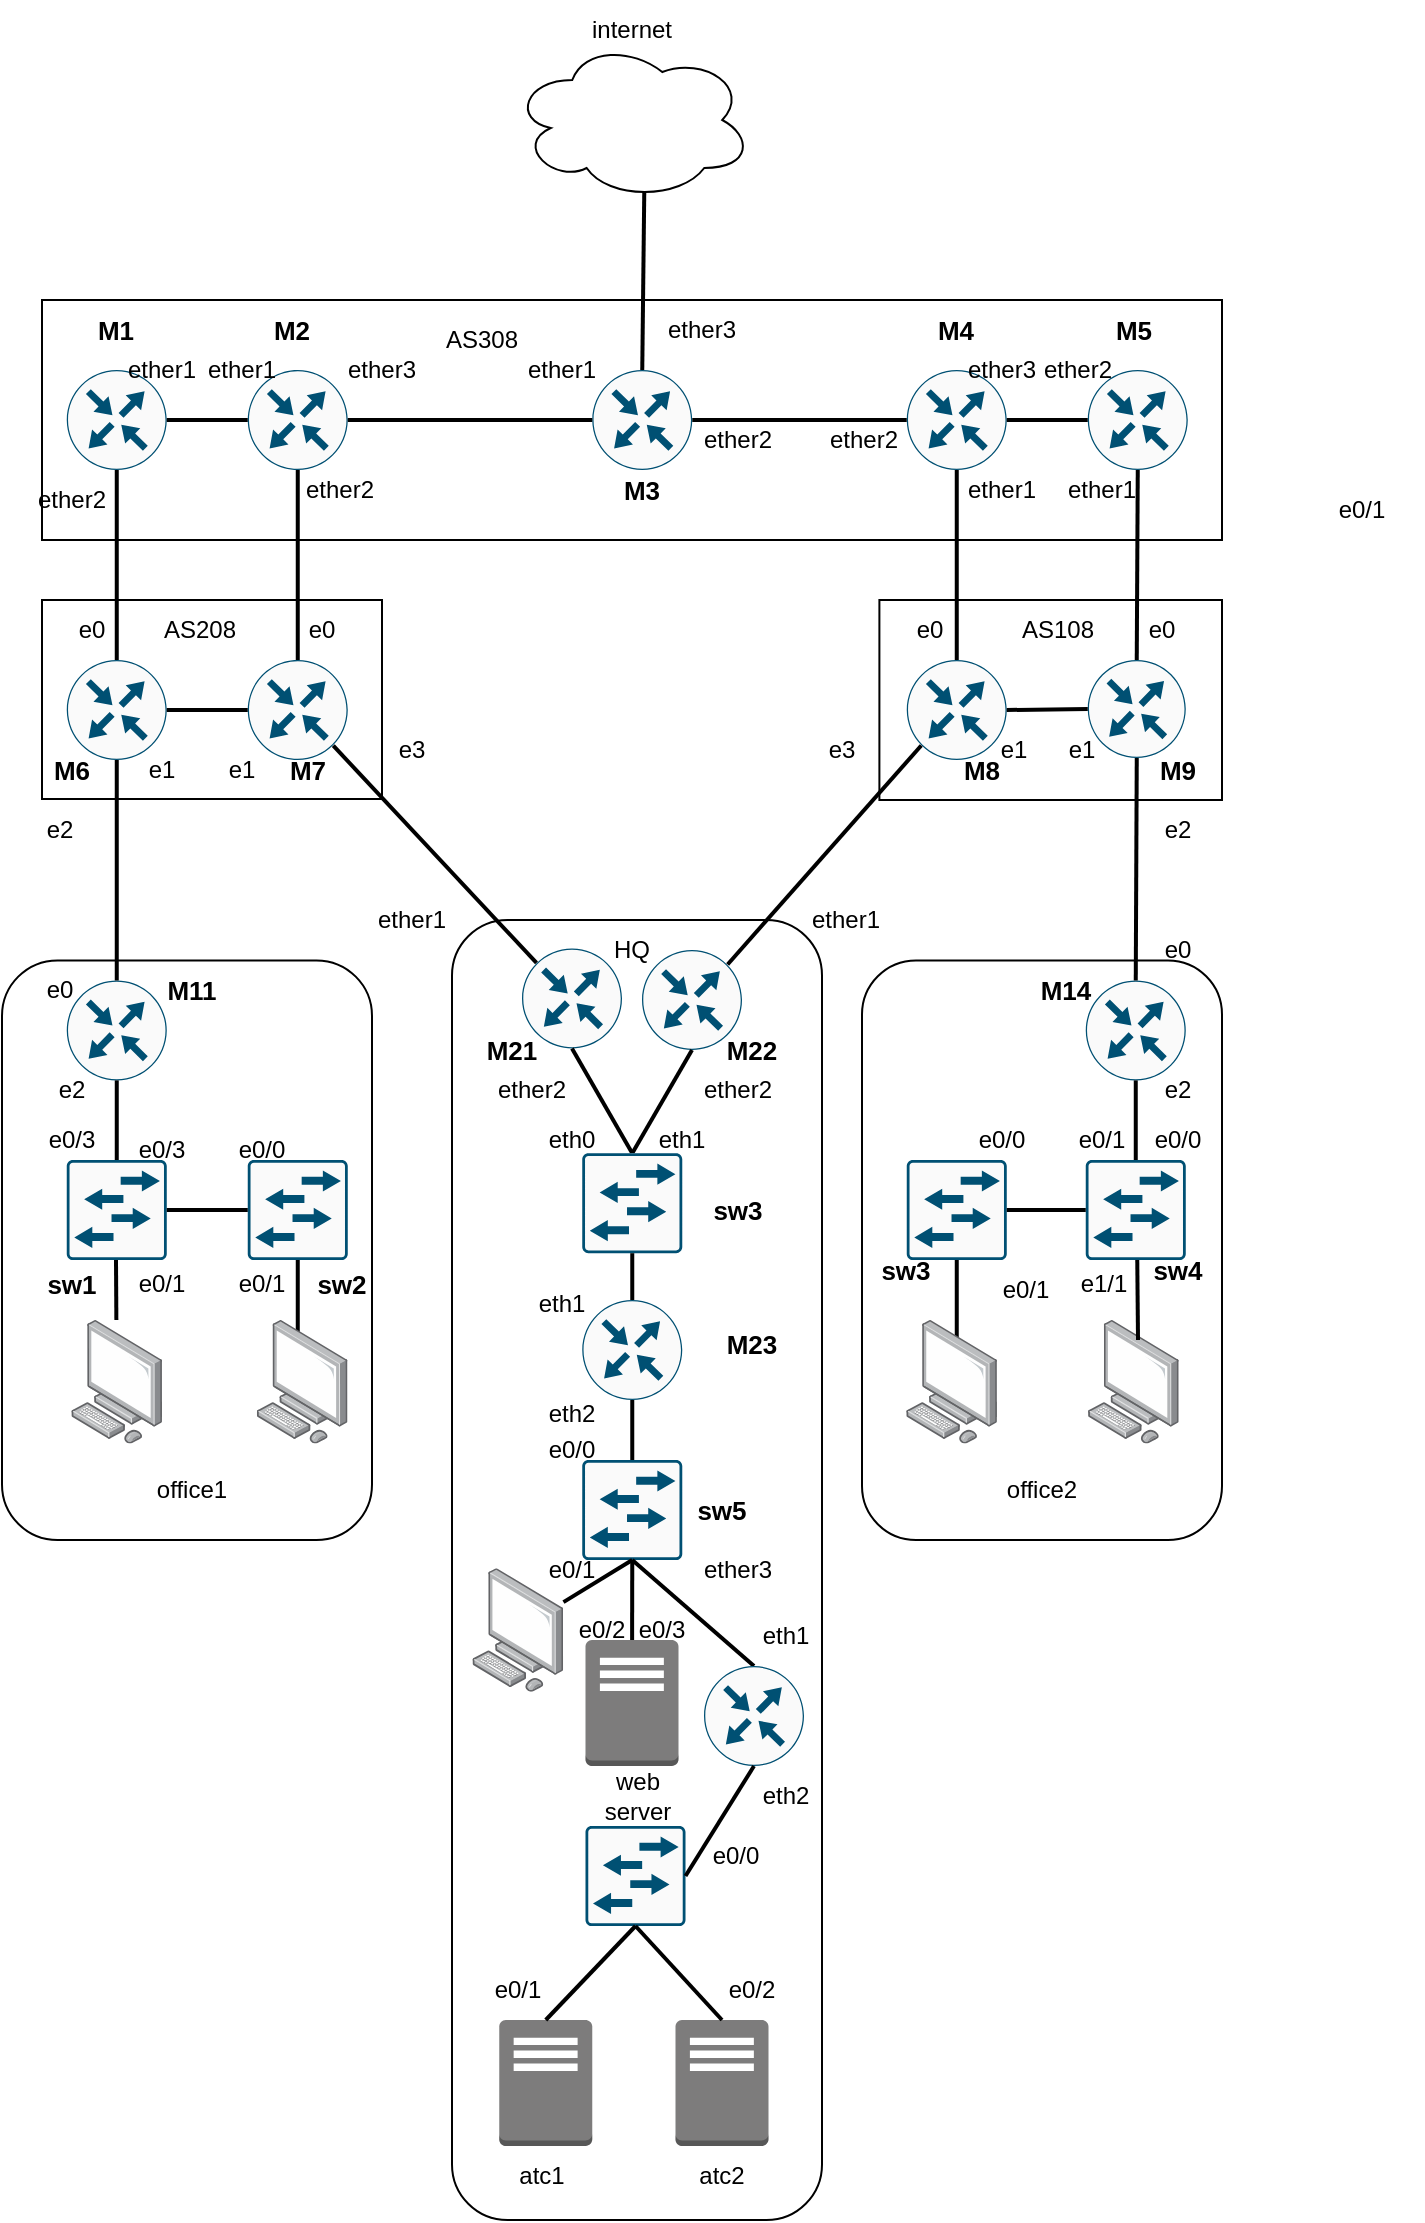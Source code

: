 <mxfile version="21.7.5" type="device">
  <diagram name="Страница — 1" id="_o6fumPul-m3tdakHN3V">
    <mxGraphModel dx="1665" dy="982" grid="1" gridSize="10" guides="1" tooltips="1" connect="1" arrows="1" fold="1" page="1" pageScale="1" pageWidth="827" pageHeight="1169" math="0" shadow="0">
      <root>
        <mxCell id="0" />
        <mxCell id="1" parent="0" />
        <mxCell id="NgmzOELyUZSzgNA1P3Ku-79" value="" style="rounded=1;whiteSpace=wrap;html=1;" parent="1" vertex="1">
          <mxGeometry x="-20" y="510.2" width="185" height="289.8" as="geometry" />
        </mxCell>
        <mxCell id="NgmzOELyUZSzgNA1P3Ku-78" value="" style="rounded=1;whiteSpace=wrap;html=1;" parent="1" vertex="1">
          <mxGeometry x="410" y="510.2" width="180" height="289.8" as="geometry" />
        </mxCell>
        <mxCell id="NgmzOELyUZSzgNA1P3Ku-77" value="" style="rounded=1;whiteSpace=wrap;html=1;" parent="1" vertex="1">
          <mxGeometry x="205" y="490" width="185" height="650" as="geometry" />
        </mxCell>
        <mxCell id="NgmzOELyUZSzgNA1P3Ku-47" value="" style="rounded=0;whiteSpace=wrap;html=1;" parent="1" vertex="1">
          <mxGeometry x="418.7" y="330" width="171.3" height="100" as="geometry" />
        </mxCell>
        <mxCell id="NgmzOELyUZSzgNA1P3Ku-46" value="" style="rounded=0;whiteSpace=wrap;html=1;" parent="1" vertex="1">
          <mxGeometry y="330" width="170" height="99.5" as="geometry" />
        </mxCell>
        <mxCell id="NgmzOELyUZSzgNA1P3Ku-11" value="" style="rounded=40;whiteSpace=wrap;html=1;" parent="1" vertex="1">
          <mxGeometry y="180" width="590" height="120" as="geometry" />
        </mxCell>
        <mxCell id="NgmzOELyUZSzgNA1P3Ku-2" value="" style="sketch=0;points=[[0.5,0,0],[1,0.5,0],[0.5,1,0],[0,0.5,0],[0.145,0.145,0],[0.856,0.145,0],[0.855,0.856,0],[0.145,0.855,0]];verticalLabelPosition=bottom;html=1;verticalAlign=top;aspect=fixed;align=center;pointerEvents=1;shape=mxgraph.cisco19.rect;prIcon=router;fillColor=#FAFAFA;strokeColor=#005073;" parent="1" vertex="1">
          <mxGeometry x="12.38" y="215" width="50" height="50" as="geometry" />
        </mxCell>
        <mxCell id="NgmzOELyUZSzgNA1P3Ku-3" value="" style="sketch=0;points=[[0.5,0,0],[1,0.5,0],[0.5,1,0],[0,0.5,0],[0.145,0.145,0],[0.856,0.145,0],[0.855,0.856,0],[0.145,0.855,0]];verticalLabelPosition=bottom;html=1;verticalAlign=top;aspect=fixed;align=center;pointerEvents=1;shape=mxgraph.cisco19.rect;prIcon=router;fillColor=#FAFAFA;strokeColor=#005073;" parent="1" vertex="1">
          <mxGeometry x="240" y="504.2" width="50" height="50" as="geometry" />
        </mxCell>
        <mxCell id="NgmzOELyUZSzgNA1P3Ku-4" value="" style="sketch=0;points=[[0.5,0,0],[1,0.5,0],[0.5,1,0],[0,0.5,0],[0.145,0.145,0],[0.856,0.145,0],[0.855,0.856,0],[0.145,0.855,0]];verticalLabelPosition=bottom;html=1;verticalAlign=top;aspect=fixed;align=center;pointerEvents=1;shape=mxgraph.cisco19.rect;prIcon=router;fillColor=#FAFAFA;strokeColor=#005073;" parent="1" vertex="1">
          <mxGeometry x="522.88" y="215.0" width="50" height="50" as="geometry" />
        </mxCell>
        <mxCell id="NgmzOELyUZSzgNA1P3Ku-8" value="" style="image;points=[];aspect=fixed;html=1;align=center;shadow=0;dashed=0;image=img/lib/allied_telesis/computer_and_terminals/Personal_Computer.svg;" parent="1" vertex="1">
          <mxGeometry x="215.13" y="814.1" width="45.6" height="61.8" as="geometry" />
        </mxCell>
        <mxCell id="NgmzOELyUZSzgNA1P3Ku-14" value="" style="sketch=0;points=[[0.5,0,0],[1,0.5,0],[0.5,1,0],[0,0.5,0],[0.145,0.145,0],[0.856,0.145,0],[0.855,0.856,0],[0.145,0.855,0]];verticalLabelPosition=bottom;html=1;verticalAlign=top;aspect=fixed;align=center;pointerEvents=1;shape=mxgraph.cisco19.rect;prIcon=router;fillColor=#FAFAFA;strokeColor=#005073;" parent="1" vertex="1">
          <mxGeometry x="521.88" y="520.2" width="50" height="50" as="geometry" />
        </mxCell>
        <mxCell id="NgmzOELyUZSzgNA1P3Ku-18" value="" style="sketch=0;points=[[0.5,0,0],[1,0.5,0],[0.5,1,0],[0,0.5,0],[0.145,0.145,0],[0.856,0.145,0],[0.855,0.856,0],[0.145,0.855,0]];verticalLabelPosition=bottom;html=1;verticalAlign=top;aspect=fixed;align=center;pointerEvents=1;shape=mxgraph.cisco19.rect;prIcon=router;fillColor=#FAFAFA;strokeColor=#005073;" parent="1" vertex="1">
          <mxGeometry x="12.38" y="520.2" width="50" height="50" as="geometry" />
        </mxCell>
        <mxCell id="NgmzOELyUZSzgNA1P3Ku-25" value="" style="ellipse;shape=cloud;whiteSpace=wrap;html=1;" parent="1" vertex="1">
          <mxGeometry x="235.13" y="50" width="120" height="80" as="geometry" />
        </mxCell>
        <mxCell id="NgmzOELyUZSzgNA1P3Ku-26" value="" style="sketch=0;points=[[0.5,0,0],[1,0.5,0],[0.5,1,0],[0,0.5,0],[0.145,0.145,0],[0.856,0.145,0],[0.855,0.856,0],[0.145,0.855,0]];verticalLabelPosition=bottom;html=1;verticalAlign=top;aspect=fixed;align=center;pointerEvents=1;shape=mxgraph.cisco19.rect;prIcon=router;fillColor=#FAFAFA;strokeColor=#005073;" parent="1" vertex="1">
          <mxGeometry x="102.88" y="215" width="50" height="50" as="geometry" />
        </mxCell>
        <mxCell id="NgmzOELyUZSzgNA1P3Ku-27" value="" style="sketch=0;points=[[0.5,0,0],[1,0.5,0],[0.5,1,0],[0,0.5,0],[0.145,0.145,0],[0.856,0.145,0],[0.855,0.856,0],[0.145,0.855,0]];verticalLabelPosition=bottom;html=1;verticalAlign=top;aspect=fixed;align=center;pointerEvents=1;shape=mxgraph.cisco19.rect;prIcon=router;fillColor=#FAFAFA;strokeColor=#005073;" parent="1" vertex="1">
          <mxGeometry x="432.38" y="215" width="50" height="50" as="geometry" />
        </mxCell>
        <mxCell id="NgmzOELyUZSzgNA1P3Ku-28" value="" style="sketch=0;points=[[0.5,0,0],[1,0.5,0],[0.5,1,0],[0,0.5,0],[0.145,0.145,0],[0.856,0.145,0],[0.855,0.856,0],[0.145,0.855,0]];verticalLabelPosition=bottom;html=1;verticalAlign=top;aspect=fixed;align=center;pointerEvents=1;shape=mxgraph.cisco19.rect;prIcon=router;fillColor=#FAFAFA;strokeColor=#005073;" parent="1" vertex="1">
          <mxGeometry x="275.13" y="215" width="50" height="50" as="geometry" />
        </mxCell>
        <mxCell id="NgmzOELyUZSzgNA1P3Ku-34" value="AS308" style="text;html=1;strokeColor=none;fillColor=none;align=center;verticalAlign=middle;whiteSpace=wrap;rounded=0;" parent="1" vertex="1">
          <mxGeometry x="180.13" y="185" width="80" height="30" as="geometry" />
        </mxCell>
        <mxCell id="NgmzOELyUZSzgNA1P3Ku-37" value="AS208" style="text;html=1;strokeColor=none;fillColor=none;align=center;verticalAlign=middle;whiteSpace=wrap;rounded=0;" parent="1" vertex="1">
          <mxGeometry x="39.48" y="330" width="80" height="30" as="geometry" />
        </mxCell>
        <mxCell id="NgmzOELyUZSzgNA1P3Ku-38" value="AS108" style="text;html=1;strokeColor=none;fillColor=none;align=center;verticalAlign=middle;whiteSpace=wrap;rounded=0;" parent="1" vertex="1">
          <mxGeometry x="467.63" y="330" width="80" height="30" as="geometry" />
        </mxCell>
        <mxCell id="NgmzOELyUZSzgNA1P3Ku-40" value="" style="sketch=0;points=[[0.5,0,0],[1,0.5,0],[0.5,1,0],[0,0.5,0],[0.145,0.145,0],[0.856,0.145,0],[0.855,0.856,0],[0.145,0.855,0]];verticalLabelPosition=bottom;html=1;verticalAlign=top;aspect=fixed;align=center;pointerEvents=1;shape=mxgraph.cisco19.rect;prIcon=router;fillColor=#FAFAFA;strokeColor=#005073;" parent="1" vertex="1">
          <mxGeometry x="12.38" y="360" width="50" height="50" as="geometry" />
        </mxCell>
        <mxCell id="NgmzOELyUZSzgNA1P3Ku-41" value="" style="sketch=0;points=[[0.5,0,0],[1,0.5,0],[0.5,1,0],[0,0.5,0],[0.145,0.145,0],[0.856,0.145,0],[0.855,0.856,0],[0.145,0.855,0]];verticalLabelPosition=bottom;html=1;verticalAlign=top;aspect=fixed;align=center;pointerEvents=1;shape=mxgraph.cisco19.rect;prIcon=router;fillColor=#FAFAFA;strokeColor=#005073;" parent="1" vertex="1">
          <mxGeometry x="102.88" y="360" width="50" height="50" as="geometry" />
        </mxCell>
        <mxCell id="NgmzOELyUZSzgNA1P3Ku-44" value="" style="sketch=0;points=[[0.5,0,0],[1,0.5,0],[0.5,1,0],[0,0.5,0],[0.145,0.145,0],[0.856,0.145,0],[0.855,0.856,0],[0.145,0.855,0]];verticalLabelPosition=bottom;html=1;verticalAlign=top;aspect=fixed;align=center;pointerEvents=1;shape=mxgraph.cisco19.rect;prIcon=router;fillColor=#FAFAFA;strokeColor=#005073;" parent="1" vertex="1">
          <mxGeometry x="432.38" y="360" width="50" height="50" as="geometry" />
        </mxCell>
        <mxCell id="NgmzOELyUZSzgNA1P3Ku-45" value="" style="sketch=0;points=[[0.5,0,0],[1,0.5,0],[0.5,1,0],[0,0.5,0],[0.145,0.145,0],[0.856,0.145,0],[0.855,0.856,0],[0.145,0.855,0]];verticalLabelPosition=bottom;html=1;verticalAlign=top;aspect=fixed;align=center;pointerEvents=1;shape=mxgraph.cisco19.rect;prIcon=router;fillColor=#FAFAFA;strokeColor=#005073;" parent="1" vertex="1">
          <mxGeometry x="522.88" y="360" width="49" height="49" as="geometry" />
        </mxCell>
        <mxCell id="NgmzOELyUZSzgNA1P3Ku-48" value="" style="sketch=0;points=[[0.015,0.015,0],[0.985,0.015,0],[0.985,0.985,0],[0.015,0.985,0],[0.25,0,0],[0.5,0,0],[0.75,0,0],[1,0.25,0],[1,0.5,0],[1,0.75,0],[0.75,1,0],[0.5,1,0],[0.25,1,0],[0,0.75,0],[0,0.5,0],[0,0.25,0]];verticalLabelPosition=bottom;html=1;verticalAlign=top;aspect=fixed;align=center;pointerEvents=1;shape=mxgraph.cisco19.rect;prIcon=l2_switch;fillColor=#FAFAFA;strokeColor=#005073;" parent="1" vertex="1">
          <mxGeometry x="12.38" y="610" width="50" height="50" as="geometry" />
        </mxCell>
        <mxCell id="NgmzOELyUZSzgNA1P3Ku-49" value="" style="sketch=0;points=[[0.015,0.015,0],[0.985,0.015,0],[0.985,0.985,0],[0.015,0.985,0],[0.25,0,0],[0.5,0,0],[0.75,0,0],[1,0.25,0],[1,0.5,0],[1,0.75,0],[0.75,1,0],[0.5,1,0],[0.25,1,0],[0,0.75,0],[0,0.5,0],[0,0.25,0]];verticalLabelPosition=bottom;html=1;verticalAlign=top;aspect=fixed;align=center;pointerEvents=1;shape=mxgraph.cisco19.rect;prIcon=l2_switch;fillColor=#FAFAFA;strokeColor=#005073;" parent="1" vertex="1">
          <mxGeometry x="432.38" y="610" width="50" height="50" as="geometry" />
        </mxCell>
        <mxCell id="NgmzOELyUZSzgNA1P3Ku-50" value="" style="sketch=0;points=[[0.015,0.015,0],[0.985,0.015,0],[0.985,0.985,0],[0.015,0.985,0],[0.25,0,0],[0.5,0,0],[0.75,0,0],[1,0.25,0],[1,0.5,0],[1,0.75,0],[0.75,1,0],[0.5,1,0],[0.25,1,0],[0,0.75,0],[0,0.5,0],[0,0.25,0]];verticalLabelPosition=bottom;html=1;verticalAlign=top;aspect=fixed;align=center;pointerEvents=1;shape=mxgraph.cisco19.rect;prIcon=l2_switch;fillColor=#FAFAFA;strokeColor=#005073;" parent="1" vertex="1">
          <mxGeometry x="102.88" y="610" width="50" height="50" as="geometry" />
        </mxCell>
        <mxCell id="NgmzOELyUZSzgNA1P3Ku-51" value="" style="sketch=0;points=[[0.015,0.015,0],[0.985,0.015,0],[0.985,0.985,0],[0.015,0.985,0],[0.25,0,0],[0.5,0,0],[0.75,0,0],[1,0.25,0],[1,0.5,0],[1,0.75,0],[0.75,1,0],[0.5,1,0],[0.25,1,0],[0,0.75,0],[0,0.5,0],[0,0.25,0]];verticalLabelPosition=bottom;html=1;verticalAlign=top;aspect=fixed;align=center;pointerEvents=1;shape=mxgraph.cisco19.rect;prIcon=l2_switch;fillColor=#FAFAFA;strokeColor=#005073;" parent="1" vertex="1">
          <mxGeometry x="521.88" y="610" width="50" height="50" as="geometry" />
        </mxCell>
        <mxCell id="NgmzOELyUZSzgNA1P3Ku-82" value="HQ" style="text;html=1;strokeColor=none;fillColor=none;align=center;verticalAlign=middle;whiteSpace=wrap;rounded=0;" parent="1" vertex="1">
          <mxGeometry x="265.13" y="490" width="60" height="30" as="geometry" />
        </mxCell>
        <mxCell id="NgmzOELyUZSzgNA1P3Ku-89" value="ether1" style="text;html=1;strokeColor=none;fillColor=none;align=center;verticalAlign=middle;whiteSpace=wrap;rounded=0;" parent="1" vertex="1">
          <mxGeometry x="30" y="200" width="60" height="30" as="geometry" />
        </mxCell>
        <mxCell id="NgmzOELyUZSzgNA1P3Ku-90" value="ether1" style="text;html=1;strokeColor=none;fillColor=none;align=center;verticalAlign=middle;whiteSpace=wrap;rounded=0;" parent="1" vertex="1">
          <mxGeometry x="70" y="200" width="60" height="30" as="geometry" />
        </mxCell>
        <mxCell id="NgmzOELyUZSzgNA1P3Ku-93" value="ether2" style="text;html=1;strokeColor=none;fillColor=none;align=center;verticalAlign=middle;whiteSpace=wrap;rounded=0;" parent="1" vertex="1">
          <mxGeometry x="-15" y="265" width="60" height="30" as="geometry" />
        </mxCell>
        <mxCell id="NgmzOELyUZSzgNA1P3Ku-94" value="ether2" style="text;html=1;strokeColor=none;fillColor=none;align=center;verticalAlign=middle;whiteSpace=wrap;rounded=0;" parent="1" vertex="1">
          <mxGeometry x="119.48" y="260" width="60" height="30" as="geometry" />
        </mxCell>
        <mxCell id="NgmzOELyUZSzgNA1P3Ku-95" value="ether3" style="text;html=1;strokeColor=none;fillColor=none;align=center;verticalAlign=middle;whiteSpace=wrap;rounded=0;" parent="1" vertex="1">
          <mxGeometry x="140" y="200" width="60" height="30" as="geometry" />
        </mxCell>
        <mxCell id="NgmzOELyUZSzgNA1P3Ku-96" value="ether1" style="text;html=1;strokeColor=none;fillColor=none;align=center;verticalAlign=middle;whiteSpace=wrap;rounded=0;" parent="1" vertex="1">
          <mxGeometry x="230" y="200" width="60" height="30" as="geometry" />
        </mxCell>
        <mxCell id="NgmzOELyUZSzgNA1P3Ku-99" value="ether2" style="text;html=1;strokeColor=none;fillColor=none;align=center;verticalAlign=middle;whiteSpace=wrap;rounded=0;" parent="1" vertex="1">
          <mxGeometry x="381" y="235" width="60" height="30" as="geometry" />
        </mxCell>
        <mxCell id="NgmzOELyUZSzgNA1P3Ku-100" value="ether3" style="text;html=1;strokeColor=none;fillColor=none;align=center;verticalAlign=middle;whiteSpace=wrap;rounded=0;" parent="1" vertex="1">
          <mxGeometry x="450" y="200" width="60" height="30" as="geometry" />
        </mxCell>
        <mxCell id="NgmzOELyUZSzgNA1P3Ku-103" value="e0/1" style="text;html=1;strokeColor=none;fillColor=none;align=center;verticalAlign=middle;whiteSpace=wrap;rounded=0;" parent="1" vertex="1">
          <mxGeometry x="630" y="270" width="60" height="30" as="geometry" />
        </mxCell>
        <mxCell id="NgmzOELyUZSzgNA1P3Ku-104" value="ether2" style="text;html=1;strokeColor=none;fillColor=none;align=center;verticalAlign=middle;whiteSpace=wrap;rounded=0;" parent="1" vertex="1">
          <mxGeometry x="487.63" y="200" width="60" height="30" as="geometry" />
        </mxCell>
        <mxCell id="cFfP-9NW_3Bp2GcPyCLK-1" value="" style="endArrow=none;html=1;rounded=0;exitX=0.5;exitY=0;exitDx=0;exitDy=0;entryX=0.55;entryY=0.95;entryDx=0;entryDy=0;entryPerimeter=0;strokeWidth=2;exitPerimeter=0;" parent="1" source="NgmzOELyUZSzgNA1P3Ku-28" target="NgmzOELyUZSzgNA1P3Ku-25" edge="1">
          <mxGeometry width="50" height="50" relative="1" as="geometry">
            <mxPoint x="290" y="110" as="sourcePoint" />
            <mxPoint x="340" y="60" as="targetPoint" />
          </mxGeometry>
        </mxCell>
        <mxCell id="cFfP-9NW_3Bp2GcPyCLK-3" value="" style="endArrow=none;html=1;rounded=0;entryX=0;entryY=0.5;entryDx=0;entryDy=0;entryPerimeter=0;exitX=1;exitY=0.5;exitDx=0;exitDy=0;exitPerimeter=0;strokeWidth=2;" parent="1" source="NgmzOELyUZSzgNA1P3Ku-26" target="NgmzOELyUZSzgNA1P3Ku-28" edge="1">
          <mxGeometry width="50" height="50" relative="1" as="geometry">
            <mxPoint x="80" y="130" as="sourcePoint" />
            <mxPoint x="130" y="80" as="targetPoint" />
          </mxGeometry>
        </mxCell>
        <mxCell id="cFfP-9NW_3Bp2GcPyCLK-5" value="" style="endArrow=none;html=1;rounded=0;entryX=0;entryY=0.5;entryDx=0;entryDy=0;entryPerimeter=0;exitX=1;exitY=0.5;exitDx=0;exitDy=0;exitPerimeter=0;strokeWidth=2;" parent="1" source="NgmzOELyUZSzgNA1P3Ku-28" target="NgmzOELyUZSzgNA1P3Ku-27" edge="1">
          <mxGeometry width="50" height="50" relative="1" as="geometry">
            <mxPoint x="340" y="280" as="sourcePoint" />
            <mxPoint x="390" y="230" as="targetPoint" />
          </mxGeometry>
        </mxCell>
        <mxCell id="cFfP-9NW_3Bp2GcPyCLK-6" value="" style="endArrow=none;html=1;rounded=0;entryX=0;entryY=0.5;entryDx=0;entryDy=0;entryPerimeter=0;exitX=1;exitY=0.5;exitDx=0;exitDy=0;exitPerimeter=0;strokeWidth=2;" parent="1" source="NgmzOELyUZSzgNA1P3Ku-2" target="NgmzOELyUZSzgNA1P3Ku-26" edge="1">
          <mxGeometry width="50" height="50" relative="1" as="geometry">
            <mxPoint x="290" y="460" as="sourcePoint" />
            <mxPoint x="340" y="410" as="targetPoint" />
          </mxGeometry>
        </mxCell>
        <mxCell id="cFfP-9NW_3Bp2GcPyCLK-8" value="" style="endArrow=none;html=1;rounded=0;entryX=0;entryY=0.5;entryDx=0;entryDy=0;entryPerimeter=0;exitX=1;exitY=0.5;exitDx=0;exitDy=0;exitPerimeter=0;strokeWidth=2;" parent="1" source="NgmzOELyUZSzgNA1P3Ku-27" target="NgmzOELyUZSzgNA1P3Ku-4" edge="1">
          <mxGeometry width="50" height="50" relative="1" as="geometry">
            <mxPoint x="340" y="400" as="sourcePoint" />
            <mxPoint x="390" y="350" as="targetPoint" />
          </mxGeometry>
        </mxCell>
        <mxCell id="cFfP-9NW_3Bp2GcPyCLK-10" value="" style="endArrow=none;html=1;rounded=0;entryX=0.5;entryY=0;entryDx=0;entryDy=0;exitX=0.5;exitY=1;exitDx=0;exitDy=0;exitPerimeter=0;entryPerimeter=0;strokeWidth=2;" parent="1" source="NgmzOELyUZSzgNA1P3Ku-2" target="NgmzOELyUZSzgNA1P3Ku-40" edge="1">
          <mxGeometry width="50" height="50" relative="1" as="geometry">
            <mxPoint x="-130" y="360" as="sourcePoint" />
            <mxPoint x="-80" y="310" as="targetPoint" />
          </mxGeometry>
        </mxCell>
        <mxCell id="cFfP-9NW_3Bp2GcPyCLK-12" value="" style="endArrow=none;html=1;rounded=0;entryX=0.5;entryY=1;entryDx=0;entryDy=0;entryPerimeter=0;exitX=0.5;exitY=0;exitDx=0;exitDy=0;exitPerimeter=0;strokeWidth=2;" parent="1" source="NgmzOELyUZSzgNA1P3Ku-41" target="NgmzOELyUZSzgNA1P3Ku-26" edge="1">
          <mxGeometry width="50" height="50" relative="1" as="geometry">
            <mxPoint x="210" y="400" as="sourcePoint" />
            <mxPoint x="270" y="370" as="targetPoint" />
          </mxGeometry>
        </mxCell>
        <mxCell id="cFfP-9NW_3Bp2GcPyCLK-13" value="" style="endArrow=none;html=1;rounded=0;entryX=0.5;entryY=1;entryDx=0;entryDy=0;entryPerimeter=0;exitX=0.5;exitY=0;exitDx=0;exitDy=0;exitPerimeter=0;strokeWidth=2;" parent="1" source="NgmzOELyUZSzgNA1P3Ku-44" target="NgmzOELyUZSzgNA1P3Ku-27" edge="1">
          <mxGeometry width="50" height="50" relative="1" as="geometry">
            <mxPoint x="680" y="390" as="sourcePoint" />
            <mxPoint x="730" y="340" as="targetPoint" />
          </mxGeometry>
        </mxCell>
        <mxCell id="cFfP-9NW_3Bp2GcPyCLK-14" value="" style="endArrow=none;html=1;rounded=0;entryX=0.5;entryY=1;entryDx=0;entryDy=0;entryPerimeter=0;exitX=0.5;exitY=0;exitDx=0;exitDy=0;exitPerimeter=0;strokeWidth=2;" parent="1" source="NgmzOELyUZSzgNA1P3Ku-45" target="NgmzOELyUZSzgNA1P3Ku-4" edge="1">
          <mxGeometry width="50" height="50" relative="1" as="geometry">
            <mxPoint x="670" y="440" as="sourcePoint" />
            <mxPoint x="720" y="390" as="targetPoint" />
          </mxGeometry>
        </mxCell>
        <mxCell id="cFfP-9NW_3Bp2GcPyCLK-15" value="" style="endArrow=none;html=1;rounded=0;entryX=0;entryY=0.5;entryDx=0;entryDy=0;entryPerimeter=0;exitX=1;exitY=0.5;exitDx=0;exitDy=0;exitPerimeter=0;strokeWidth=2;" parent="1" source="NgmzOELyUZSzgNA1P3Ku-40" target="NgmzOELyUZSzgNA1P3Ku-41" edge="1">
          <mxGeometry width="50" height="50" relative="1" as="geometry">
            <mxPoint x="40" y="480" as="sourcePoint" />
            <mxPoint x="90" y="430" as="targetPoint" />
          </mxGeometry>
        </mxCell>
        <mxCell id="cFfP-9NW_3Bp2GcPyCLK-16" value="" style="endArrow=none;html=1;rounded=0;entryX=0;entryY=0.5;entryDx=0;entryDy=0;entryPerimeter=0;exitX=1;exitY=0.5;exitDx=0;exitDy=0;exitPerimeter=0;strokeWidth=2;" parent="1" source="NgmzOELyUZSzgNA1P3Ku-44" target="NgmzOELyUZSzgNA1P3Ku-45" edge="1">
          <mxGeometry width="50" height="50" relative="1" as="geometry">
            <mxPoint x="460" y="470" as="sourcePoint" />
            <mxPoint x="510" y="420" as="targetPoint" />
          </mxGeometry>
        </mxCell>
        <mxCell id="cFfP-9NW_3Bp2GcPyCLK-17" value="" style="endArrow=none;html=1;rounded=0;entryX=0.5;entryY=1;entryDx=0;entryDy=0;entryPerimeter=0;exitX=0.5;exitY=0;exitDx=0;exitDy=0;exitPerimeter=0;strokeWidth=2;" parent="1" source="NgmzOELyUZSzgNA1P3Ku-18" target="NgmzOELyUZSzgNA1P3Ku-40" edge="1">
          <mxGeometry width="50" height="50" relative="1" as="geometry">
            <mxPoint x="290" y="460" as="sourcePoint" />
            <mxPoint x="340" y="410" as="targetPoint" />
          </mxGeometry>
        </mxCell>
        <mxCell id="cFfP-9NW_3Bp2GcPyCLK-20" value="" style="endArrow=none;html=1;rounded=0;entryX=0.5;entryY=1;entryDx=0;entryDy=0;entryPerimeter=0;exitX=0.5;exitY=0;exitDx=0;exitDy=0;exitPerimeter=0;strokeWidth=2;" parent="1" source="NgmzOELyUZSzgNA1P3Ku-14" target="NgmzOELyUZSzgNA1P3Ku-45" edge="1">
          <mxGeometry width="50" height="50" relative="1" as="geometry">
            <mxPoint x="630" y="500" as="sourcePoint" />
            <mxPoint x="680" y="450" as="targetPoint" />
          </mxGeometry>
        </mxCell>
        <mxCell id="cFfP-9NW_3Bp2GcPyCLK-22" value="" style="endArrow=none;html=1;rounded=0;entryX=0.5;entryY=1;entryDx=0;entryDy=0;entryPerimeter=0;exitX=0.5;exitY=0;exitDx=0;exitDy=0;exitPerimeter=0;strokeWidth=2;" parent="1" target="NgmzOELyUZSzgNA1P3Ku-3" edge="1">
          <mxGeometry width="50" height="50" relative="1" as="geometry">
            <mxPoint x="295.13" y="606.6" as="sourcePoint" />
            <mxPoint x="240" y="590" as="targetPoint" />
          </mxGeometry>
        </mxCell>
        <mxCell id="cFfP-9NW_3Bp2GcPyCLK-24" value="" style="endArrow=none;html=1;rounded=0;entryX=0.5;entryY=1;entryDx=0;entryDy=0;entryPerimeter=0;exitX=0.5;exitY=0;exitDx=0;exitDy=0;exitPerimeter=0;strokeWidth=2;" parent="1" source="NgmzOELyUZSzgNA1P3Ku-51" target="NgmzOELyUZSzgNA1P3Ku-14" edge="1">
          <mxGeometry width="50" height="50" relative="1" as="geometry">
            <mxPoint x="660" y="660" as="sourcePoint" />
            <mxPoint x="710" y="610" as="targetPoint" />
          </mxGeometry>
        </mxCell>
        <mxCell id="cFfP-9NW_3Bp2GcPyCLK-26" value="" style="endArrow=none;html=1;rounded=0;exitX=0;exitY=0.5;exitDx=0;exitDy=0;exitPerimeter=0;entryX=1;entryY=0.5;entryDx=0;entryDy=0;entryPerimeter=0;strokeWidth=2;" parent="1" source="NgmzOELyUZSzgNA1P3Ku-51" target="NgmzOELyUZSzgNA1P3Ku-49" edge="1">
          <mxGeometry width="50" height="50" relative="1" as="geometry">
            <mxPoint x="470" y="690" as="sourcePoint" />
            <mxPoint x="520" y="640" as="targetPoint" />
          </mxGeometry>
        </mxCell>
        <mxCell id="cFfP-9NW_3Bp2GcPyCLK-27" value="" style="endArrow=none;html=1;rounded=0;entryX=0.5;entryY=0;entryDx=0;entryDy=0;entryPerimeter=0;exitX=0.5;exitY=1;exitDx=0;exitDy=0;exitPerimeter=0;strokeWidth=2;" parent="1" source="NgmzOELyUZSzgNA1P3Ku-49" edge="1">
          <mxGeometry width="50" height="50" relative="1" as="geometry">
            <mxPoint x="290" y="460" as="sourcePoint" />
            <mxPoint x="457.38" y="700" as="targetPoint" />
          </mxGeometry>
        </mxCell>
        <mxCell id="cFfP-9NW_3Bp2GcPyCLK-31" value="" style="endArrow=none;html=1;rounded=0;entryX=0.145;entryY=0.855;entryDx=0;entryDy=0;entryPerimeter=0;exitX=0.856;exitY=0.145;exitDx=0;exitDy=0;exitPerimeter=0;strokeWidth=2;" parent="1" source="ZSAKmfdOzjaKLO2CemoN-1" target="NgmzOELyUZSzgNA1P3Ku-44" edge="1">
          <mxGeometry width="50" height="50" relative="1" as="geometry">
            <mxPoint x="290" y="460" as="sourcePoint" />
            <mxPoint x="340" y="410" as="targetPoint" />
          </mxGeometry>
        </mxCell>
        <mxCell id="cFfP-9NW_3Bp2GcPyCLK-32" value="" style="endArrow=none;html=1;rounded=0;entryX=0.855;entryY=0.856;entryDx=0;entryDy=0;entryPerimeter=0;exitX=0.145;exitY=0.145;exitDx=0;exitDy=0;exitPerimeter=0;strokeWidth=2;" parent="1" source="NgmzOELyUZSzgNA1P3Ku-3" target="NgmzOELyUZSzgNA1P3Ku-41" edge="1">
          <mxGeometry width="50" height="50" relative="1" as="geometry">
            <mxPoint x="260" y="430" as="sourcePoint" />
            <mxPoint x="310" y="380" as="targetPoint" />
          </mxGeometry>
        </mxCell>
        <mxCell id="cFfP-9NW_3Bp2GcPyCLK-36" value="" style="endArrow=none;html=1;rounded=0;entryX=0.5;entryY=1;entryDx=0;entryDy=0;entryPerimeter=0;exitX=0.5;exitY=0;exitDx=0;exitDy=0;exitPerimeter=0;strokeWidth=2;" parent="1" source="NgmzOELyUZSzgNA1P3Ku-48" target="NgmzOELyUZSzgNA1P3Ku-18" edge="1">
          <mxGeometry width="50" height="50" relative="1" as="geometry">
            <mxPoint x="-150" y="690" as="sourcePoint" />
            <mxPoint x="-80" y="630" as="targetPoint" />
          </mxGeometry>
        </mxCell>
        <mxCell id="cFfP-9NW_3Bp2GcPyCLK-39" value="" style="endArrow=none;html=1;rounded=0;entryX=0;entryY=0.5;entryDx=0;entryDy=0;entryPerimeter=0;exitX=1;exitY=0.5;exitDx=0;exitDy=0;exitPerimeter=0;strokeWidth=2;" parent="1" source="NgmzOELyUZSzgNA1P3Ku-48" target="NgmzOELyUZSzgNA1P3Ku-50" edge="1">
          <mxGeometry width="50" height="50" relative="1" as="geometry">
            <mxPoint x="-190" y="750" as="sourcePoint" />
            <mxPoint x="-140" y="700" as="targetPoint" />
          </mxGeometry>
        </mxCell>
        <mxCell id="cFfP-9NW_3Bp2GcPyCLK-42" value="" style="endArrow=none;html=1;rounded=0;entryX=0.5;entryY=1;entryDx=0;entryDy=0;entryPerimeter=0;strokeWidth=2;" parent="1" target="NgmzOELyUZSzgNA1P3Ku-50" edge="1">
          <mxGeometry width="50" height="50" relative="1" as="geometry">
            <mxPoint x="127.88" y="700" as="sourcePoint" />
            <mxPoint x="250" y="730" as="targetPoint" />
          </mxGeometry>
        </mxCell>
        <mxCell id="cFfP-9NW_3Bp2GcPyCLK-43" value="e1" style="text;html=1;strokeColor=none;fillColor=none;align=center;verticalAlign=middle;whiteSpace=wrap;rounded=0;" parent="1" vertex="1">
          <mxGeometry x="70.0" y="400" width="60" height="30" as="geometry" />
        </mxCell>
        <mxCell id="cFfP-9NW_3Bp2GcPyCLK-44" value="e1" style="text;html=1;strokeColor=none;fillColor=none;align=center;verticalAlign=middle;whiteSpace=wrap;rounded=0;" parent="1" vertex="1">
          <mxGeometry x="30.0" y="400" width="60" height="30" as="geometry" />
        </mxCell>
        <mxCell id="cFfP-9NW_3Bp2GcPyCLK-45" value="e1" style="text;html=1;strokeColor=none;fillColor=none;align=center;verticalAlign=middle;whiteSpace=wrap;rounded=0;" parent="1" vertex="1">
          <mxGeometry x="455.68" y="390" width="60" height="30" as="geometry" />
        </mxCell>
        <mxCell id="cFfP-9NW_3Bp2GcPyCLK-46" value="e1" style="text;html=1;strokeColor=none;fillColor=none;align=center;verticalAlign=middle;whiteSpace=wrap;rounded=0;" parent="1" vertex="1">
          <mxGeometry x="490" y="390" width="60" height="30" as="geometry" />
        </mxCell>
        <mxCell id="cFfP-9NW_3Bp2GcPyCLK-50" value="e2" style="text;html=1;strokeColor=none;fillColor=none;align=center;verticalAlign=middle;whiteSpace=wrap;rounded=0;" parent="1" vertex="1">
          <mxGeometry x="-15" y="560" width="60" height="30" as="geometry" />
        </mxCell>
        <mxCell id="cFfP-9NW_3Bp2GcPyCLK-53" value="e0/1" style="text;html=1;strokeColor=none;fillColor=none;align=center;verticalAlign=middle;whiteSpace=wrap;rounded=0;" parent="1" vertex="1">
          <mxGeometry x="80.0" y="656.6" width="60" height="30" as="geometry" />
        </mxCell>
        <mxCell id="cFfP-9NW_3Bp2GcPyCLK-54" value="e0/1" style="text;html=1;strokeColor=none;fillColor=none;align=center;verticalAlign=middle;whiteSpace=wrap;rounded=0;" parent="1" vertex="1">
          <mxGeometry x="30.0" y="656.6" width="60" height="30" as="geometry" />
        </mxCell>
        <mxCell id="cFfP-9NW_3Bp2GcPyCLK-58" value="e0/0" style="text;html=1;strokeColor=none;fillColor=none;align=center;verticalAlign=middle;whiteSpace=wrap;rounded=0;" parent="1" vertex="1">
          <mxGeometry x="537.63" y="585" width="60" height="30" as="geometry" />
        </mxCell>
        <mxCell id="cFfP-9NW_3Bp2GcPyCLK-59" value="e0/1" style="text;html=1;strokeColor=none;fillColor=none;align=center;verticalAlign=middle;whiteSpace=wrap;rounded=0;" parent="1" vertex="1">
          <mxGeometry x="461.88" y="660" width="60" height="30" as="geometry" />
        </mxCell>
        <mxCell id="cFfP-9NW_3Bp2GcPyCLK-60" value="e1/1" style="text;html=1;strokeColor=none;fillColor=none;align=center;verticalAlign=middle;whiteSpace=wrap;rounded=0;" parent="1" vertex="1">
          <mxGeometry x="501" y="656.6" width="60" height="30" as="geometry" />
        </mxCell>
        <mxCell id="cFfP-9NW_3Bp2GcPyCLK-62" value="e2" style="text;html=1;strokeColor=none;fillColor=none;align=center;verticalAlign=middle;whiteSpace=wrap;rounded=0;" parent="1" vertex="1">
          <mxGeometry x="537.63" y="560" width="60" height="30" as="geometry" />
        </mxCell>
        <mxCell id="cFfP-9NW_3Bp2GcPyCLK-64" value="e0/3" style="text;html=1;strokeColor=none;fillColor=none;align=center;verticalAlign=middle;whiteSpace=wrap;rounded=0;" parent="1" vertex="1">
          <mxGeometry x="-15" y="585" width="60" height="30" as="geometry" />
        </mxCell>
        <mxCell id="ZSAKmfdOzjaKLO2CemoN-1" value="" style="sketch=0;points=[[0.5,0,0],[1,0.5,0],[0.5,1,0],[0,0.5,0],[0.145,0.145,0],[0.856,0.145,0],[0.855,0.856,0],[0.145,0.855,0]];verticalLabelPosition=bottom;html=1;verticalAlign=top;aspect=fixed;align=center;pointerEvents=1;shape=mxgraph.cisco19.rect;prIcon=router;fillColor=#FAFAFA;strokeColor=#005073;" parent="1" vertex="1">
          <mxGeometry x="300" y="505" width="50" height="50" as="geometry" />
        </mxCell>
        <mxCell id="ZSAKmfdOzjaKLO2CemoN-2" value="" style="endArrow=none;html=1;rounded=0;entryX=0.5;entryY=1;entryDx=0;entryDy=0;entryPerimeter=0;exitX=0.5;exitY=0;exitDx=0;exitDy=0;exitPerimeter=0;strokeWidth=2;" parent="1" target="ZSAKmfdOzjaKLO2CemoN-1" edge="1">
          <mxGeometry width="50" height="50" relative="1" as="geometry">
            <mxPoint x="295.13" y="606.6" as="sourcePoint" />
            <mxPoint x="275" y="564" as="targetPoint" />
          </mxGeometry>
        </mxCell>
        <mxCell id="PBpf2M1_6nGyENfg3Zto-2" value="" style="sketch=0;points=[[0.5,0,0],[1,0.5,0],[0.5,1,0],[0,0.5,0],[0.145,0.145,0],[0.856,0.145,0],[0.855,0.856,0],[0.145,0.855,0]];verticalLabelPosition=bottom;html=1;verticalAlign=top;aspect=fixed;align=center;pointerEvents=1;shape=mxgraph.cisco19.rect;prIcon=router;fillColor=#FAFAFA;strokeColor=#005073;" parent="1" vertex="1">
          <mxGeometry x="270.13" y="680" width="50" height="50" as="geometry" />
        </mxCell>
        <mxCell id="PBpf2M1_6nGyENfg3Zto-4" value="" style="sketch=0;points=[[0.015,0.015,0],[0.985,0.015,0],[0.985,0.985,0],[0.015,0.985,0],[0.25,0,0],[0.5,0,0],[0.75,0,0],[1,0.25,0],[1,0.5,0],[1,0.75,0],[0.75,1,0],[0.5,1,0],[0.25,1,0],[0,0.75,0],[0,0.5,0],[0,0.25,0]];verticalLabelPosition=bottom;html=1;verticalAlign=top;aspect=fixed;align=center;pointerEvents=1;shape=mxgraph.cisco19.rect;prIcon=l2_switch;fillColor=#FAFAFA;strokeColor=#005073;" parent="1" vertex="1">
          <mxGeometry x="270.13" y="606.6" width="50" height="50" as="geometry" />
        </mxCell>
        <mxCell id="PBpf2M1_6nGyENfg3Zto-5" value="" style="sketch=0;points=[[0.015,0.015,0],[0.985,0.015,0],[0.985,0.985,0],[0.015,0.985,0],[0.25,0,0],[0.5,0,0],[0.75,0,0],[1,0.25,0],[1,0.5,0],[1,0.75,0],[0.75,1,0],[0.5,1,0],[0.25,1,0],[0,0.75,0],[0,0.5,0],[0,0.25,0]];verticalLabelPosition=bottom;html=1;verticalAlign=top;aspect=fixed;align=center;pointerEvents=1;shape=mxgraph.cisco19.rect;prIcon=l2_switch;fillColor=#FAFAFA;strokeColor=#005073;" parent="1" vertex="1">
          <mxGeometry x="270.13" y="760" width="50" height="50" as="geometry" />
        </mxCell>
        <mxCell id="PBpf2M1_6nGyENfg3Zto-8" value="" style="endArrow=none;html=1;rounded=0;entryX=0.5;entryY=0;entryDx=0;entryDy=0;entryPerimeter=0;exitX=0.5;exitY=1;exitDx=0;exitDy=0;exitPerimeter=0;strokeWidth=2;" parent="1" source="PBpf2M1_6nGyENfg3Zto-2" target="PBpf2M1_6nGyENfg3Zto-5" edge="1">
          <mxGeometry width="50" height="50" relative="1" as="geometry">
            <mxPoint x="305.13" y="616.6" as="sourcePoint" />
            <mxPoint x="275" y="564" as="targetPoint" />
          </mxGeometry>
        </mxCell>
        <mxCell id="PBpf2M1_6nGyENfg3Zto-9" value="" style="endArrow=none;html=1;rounded=0;entryX=0.5;entryY=1;entryDx=0;entryDy=0;entryPerimeter=0;exitX=0.5;exitY=0;exitDx=0;exitDy=0;exitPerimeter=0;strokeWidth=2;" parent="1" source="PBpf2M1_6nGyENfg3Zto-2" target="PBpf2M1_6nGyENfg3Zto-4" edge="1">
          <mxGeometry width="50" height="50" relative="1" as="geometry">
            <mxPoint x="305.13" y="616.6" as="sourcePoint" />
            <mxPoint x="275" y="564" as="targetPoint" />
          </mxGeometry>
        </mxCell>
        <mxCell id="PBpf2M1_6nGyENfg3Zto-10" value="" style="endArrow=none;html=1;rounded=0;entryX=0.5;entryY=1;entryDx=0;entryDy=0;entryPerimeter=0;strokeWidth=2;" parent="1" source="NgmzOELyUZSzgNA1P3Ku-8" target="PBpf2M1_6nGyENfg3Zto-5" edge="1">
          <mxGeometry width="50" height="50" relative="1" as="geometry">
            <mxPoint x="305" y="740" as="sourcePoint" />
            <mxPoint x="305" y="770" as="targetPoint" />
          </mxGeometry>
        </mxCell>
        <mxCell id="PBpf2M1_6nGyENfg3Zto-11" value="" style="endArrow=none;html=1;rounded=0;entryX=0.5;entryY=1;entryDx=0;entryDy=0;entryPerimeter=0;strokeWidth=2;" parent="1" target="PBpf2M1_6nGyENfg3Zto-5" edge="1" source="PBpf2M1_6nGyENfg3Zto-26">
          <mxGeometry width="50" height="50" relative="1" as="geometry">
            <mxPoint x="295.036" y="891.8" as="sourcePoint" />
            <mxPoint x="305" y="820" as="targetPoint" />
          </mxGeometry>
        </mxCell>
        <mxCell id="PBpf2M1_6nGyENfg3Zto-12" value="" style="endArrow=none;html=1;rounded=0;entryX=0.5;entryY=1;entryDx=0;entryDy=0;entryPerimeter=0;strokeWidth=2;exitX=0.5;exitY=0;exitDx=0;exitDy=0;exitPerimeter=0;" parent="1" source="WQXqbWe3rRogCK1fls_M-3" target="PBpf2M1_6nGyENfg3Zto-5" edge="1">
          <mxGeometry width="50" height="50" relative="1" as="geometry">
            <mxPoint x="335.13" y="842.42" as="sourcePoint" />
            <mxPoint x="305" y="820" as="targetPoint" />
          </mxGeometry>
        </mxCell>
        <mxCell id="PBpf2M1_6nGyENfg3Zto-13" value="" style="image;points=[];aspect=fixed;html=1;align=center;shadow=0;dashed=0;image=img/lib/allied_telesis/computer_and_terminals/Personal_Computer.svg;" parent="1" vertex="1">
          <mxGeometry x="107.28" y="690" width="45.6" height="61.8" as="geometry" />
        </mxCell>
        <mxCell id="PBpf2M1_6nGyENfg3Zto-14" value="" style="image;points=[];aspect=fixed;html=1;align=center;shadow=0;dashed=0;image=img/lib/allied_telesis/computer_and_terminals/Personal_Computer.svg;" parent="1" vertex="1">
          <mxGeometry x="14.58" y="690" width="45.6" height="61.8" as="geometry" />
        </mxCell>
        <mxCell id="PBpf2M1_6nGyENfg3Zto-15" value="" style="endArrow=none;html=1;rounded=0;strokeWidth=2;" parent="1" source="PBpf2M1_6nGyENfg3Zto-14" edge="1">
          <mxGeometry width="50" height="50" relative="1" as="geometry">
            <mxPoint x="137.88" y="710" as="sourcePoint" />
            <mxPoint x="37" y="660" as="targetPoint" />
          </mxGeometry>
        </mxCell>
        <mxCell id="PBpf2M1_6nGyENfg3Zto-16" value="e2" style="text;html=1;strokeColor=none;fillColor=none;align=center;verticalAlign=middle;whiteSpace=wrap;rounded=0;" parent="1" vertex="1">
          <mxGeometry x="-20.52" y="430" width="60" height="30" as="geometry" />
        </mxCell>
        <mxCell id="PBpf2M1_6nGyENfg3Zto-17" value="" style="image;points=[];aspect=fixed;html=1;align=center;shadow=0;dashed=0;image=img/lib/allied_telesis/computer_and_terminals/Personal_Computer.svg;" parent="1" vertex="1">
          <mxGeometry x="432.03" y="690" width="45.6" height="61.8" as="geometry" />
        </mxCell>
        <mxCell id="PBpf2M1_6nGyENfg3Zto-18" value="" style="image;points=[];aspect=fixed;html=1;align=center;shadow=0;dashed=0;image=img/lib/allied_telesis/computer_and_terminals/Personal_Computer.svg;" parent="1" vertex="1">
          <mxGeometry x="522.88" y="690" width="45.6" height="61.8" as="geometry" />
        </mxCell>
        <mxCell id="PBpf2M1_6nGyENfg3Zto-19" value="e0" style="text;html=1;strokeColor=none;fillColor=none;align=center;verticalAlign=middle;whiteSpace=wrap;rounded=0;" parent="1" vertex="1">
          <mxGeometry x="537.63" y="490.2" width="60" height="30" as="geometry" />
        </mxCell>
        <mxCell id="PBpf2M1_6nGyENfg3Zto-20" value="e2" style="text;html=1;strokeColor=none;fillColor=none;align=center;verticalAlign=middle;whiteSpace=wrap;rounded=0;" parent="1" vertex="1">
          <mxGeometry x="537.63" y="429.5" width="60" height="30" as="geometry" />
        </mxCell>
        <mxCell id="PBpf2M1_6nGyENfg3Zto-21" value="e3" style="text;html=1;strokeColor=none;fillColor=none;align=center;verticalAlign=middle;whiteSpace=wrap;rounded=0;" parent="1" vertex="1">
          <mxGeometry x="370" y="390" width="60" height="30" as="geometry" />
        </mxCell>
        <mxCell id="PBpf2M1_6nGyENfg3Zto-22" value="e3" style="text;html=1;strokeColor=none;fillColor=none;align=center;verticalAlign=middle;whiteSpace=wrap;rounded=0;" parent="1" vertex="1">
          <mxGeometry x="154.53" y="390" width="60" height="30" as="geometry" />
        </mxCell>
        <mxCell id="PBpf2M1_6nGyENfg3Zto-23" value="ether2" style="text;html=1;strokeColor=none;fillColor=none;align=center;verticalAlign=middle;whiteSpace=wrap;rounded=0;" parent="1" vertex="1">
          <mxGeometry x="318.25" y="235" width="60" height="30" as="geometry" />
        </mxCell>
        <mxCell id="PBpf2M1_6nGyENfg3Zto-24" value="office1" style="text;html=1;strokeColor=none;fillColor=none;align=center;verticalAlign=middle;whiteSpace=wrap;rounded=0;" parent="1" vertex="1">
          <mxGeometry x="45" y="760" width="60" height="30" as="geometry" />
        </mxCell>
        <mxCell id="PBpf2M1_6nGyENfg3Zto-25" value="office2" style="text;html=1;strokeColor=none;fillColor=none;align=center;verticalAlign=middle;whiteSpace=wrap;rounded=0;" parent="1" vertex="1">
          <mxGeometry x="470" y="760" width="60" height="30" as="geometry" />
        </mxCell>
        <mxCell id="PBpf2M1_6nGyENfg3Zto-27" value="web server" style="text;html=1;strokeColor=none;fillColor=none;align=center;verticalAlign=middle;whiteSpace=wrap;rounded=0;" parent="1" vertex="1">
          <mxGeometry x="267.5" y="913" width="60" height="30" as="geometry" />
        </mxCell>
        <mxCell id="PBpf2M1_6nGyENfg3Zto-28" value="ether1" style="text;html=1;strokeColor=none;fillColor=none;align=center;verticalAlign=middle;whiteSpace=wrap;rounded=0;" parent="1" vertex="1">
          <mxGeometry x="450" y="260" width="60" height="30" as="geometry" />
        </mxCell>
        <mxCell id="PBpf2M1_6nGyENfg3Zto-29" value="ether1" style="text;html=1;strokeColor=none;fillColor=none;align=center;verticalAlign=middle;whiteSpace=wrap;rounded=0;" parent="1" vertex="1">
          <mxGeometry x="500" y="260" width="60" height="30" as="geometry" />
        </mxCell>
        <mxCell id="PBpf2M1_6nGyENfg3Zto-30" value="ether3" style="text;html=1;strokeColor=none;fillColor=none;align=center;verticalAlign=middle;whiteSpace=wrap;rounded=0;" parent="1" vertex="1">
          <mxGeometry x="300" y="180" width="60" height="30" as="geometry" />
        </mxCell>
        <mxCell id="PBpf2M1_6nGyENfg3Zto-31" value="e0" style="text;html=1;strokeColor=none;fillColor=none;align=center;verticalAlign=middle;whiteSpace=wrap;rounded=0;" parent="1" vertex="1">
          <mxGeometry x="-5.0" y="330" width="60" height="30" as="geometry" />
        </mxCell>
        <mxCell id="PBpf2M1_6nGyENfg3Zto-32" value="e0" style="text;html=1;strokeColor=none;fillColor=none;align=center;verticalAlign=middle;whiteSpace=wrap;rounded=0;" parent="1" vertex="1">
          <mxGeometry x="110.0" y="330" width="60" height="30" as="geometry" />
        </mxCell>
        <mxCell id="PBpf2M1_6nGyENfg3Zto-33" value="e0" style="text;html=1;strokeColor=none;fillColor=none;align=center;verticalAlign=middle;whiteSpace=wrap;rounded=0;" parent="1" vertex="1">
          <mxGeometry x="-20.52" y="510.2" width="60" height="30" as="geometry" />
        </mxCell>
        <mxCell id="PBpf2M1_6nGyENfg3Zto-35" value="e0/0" style="text;html=1;strokeColor=none;fillColor=none;align=center;verticalAlign=middle;whiteSpace=wrap;rounded=0;" parent="1" vertex="1">
          <mxGeometry x="80.0" y="590" width="60" height="30" as="geometry" />
        </mxCell>
        <mxCell id="PBpf2M1_6nGyENfg3Zto-36" value="e0/3" style="text;html=1;strokeColor=none;fillColor=none;align=center;verticalAlign=middle;whiteSpace=wrap;rounded=0;" parent="1" vertex="1">
          <mxGeometry x="30.0" y="590" width="60" height="30" as="geometry" />
        </mxCell>
        <mxCell id="PBpf2M1_6nGyENfg3Zto-37" value="e0" style="text;html=1;strokeColor=none;fillColor=none;align=center;verticalAlign=middle;whiteSpace=wrap;rounded=0;" parent="1" vertex="1">
          <mxGeometry x="530" y="330" width="60" height="30" as="geometry" />
        </mxCell>
        <mxCell id="PBpf2M1_6nGyENfg3Zto-38" value="e0" style="text;html=1;strokeColor=none;fillColor=none;align=center;verticalAlign=middle;whiteSpace=wrap;rounded=0;" parent="1" vertex="1">
          <mxGeometry x="414" y="330" width="60" height="30" as="geometry" />
        </mxCell>
        <mxCell id="PBpf2M1_6nGyENfg3Zto-39" value="e0/0" style="text;html=1;strokeColor=none;fillColor=none;align=center;verticalAlign=middle;whiteSpace=wrap;rounded=0;" parent="1" vertex="1">
          <mxGeometry x="450" y="585" width="60" height="30" as="geometry" />
        </mxCell>
        <mxCell id="PBpf2M1_6nGyENfg3Zto-41" value="e0/1" style="text;html=1;strokeColor=none;fillColor=none;align=center;verticalAlign=middle;whiteSpace=wrap;rounded=0;" parent="1" vertex="1">
          <mxGeometry x="500" y="585" width="60" height="30" as="geometry" />
        </mxCell>
        <mxCell id="PBpf2M1_6nGyENfg3Zto-43" value="" style="endArrow=none;html=1;rounded=0;entryX=0.5;entryY=0;entryDx=0;entryDy=0;entryPerimeter=0;exitX=0.5;exitY=1;exitDx=0;exitDy=0;exitPerimeter=0;strokeWidth=2;" parent="1" edge="1">
          <mxGeometry width="50" height="50" relative="1" as="geometry">
            <mxPoint x="547.63" y="660" as="sourcePoint" />
            <mxPoint x="548.01" y="700" as="targetPoint" />
          </mxGeometry>
        </mxCell>
        <mxCell id="PBpf2M1_6nGyENfg3Zto-44" value="internet" style="text;html=1;strokeColor=none;fillColor=none;align=center;verticalAlign=middle;whiteSpace=wrap;rounded=0;" parent="1" vertex="1">
          <mxGeometry x="265" y="30" width="60" height="30" as="geometry" />
        </mxCell>
        <mxCell id="PBpf2M1_6nGyENfg3Zto-45" value="&lt;font style=&quot;font-size: 13px;&quot;&gt;&lt;b&gt;M1&lt;/b&gt;&lt;/font&gt;" style="text;html=1;strokeColor=none;fillColor=none;align=center;verticalAlign=middle;whiteSpace=wrap;rounded=0;" parent="1" vertex="1">
          <mxGeometry x="7.38" y="180" width="60" height="30" as="geometry" />
        </mxCell>
        <mxCell id="PBpf2M1_6nGyENfg3Zto-47" value="&lt;font style=&quot;font-size: 13px;&quot;&gt;&lt;b&gt;M2&lt;/b&gt;&lt;/font&gt;" style="text;html=1;strokeColor=none;fillColor=none;align=center;verticalAlign=middle;whiteSpace=wrap;rounded=0;" parent="1" vertex="1">
          <mxGeometry x="94.53" y="180" width="60" height="30" as="geometry" />
        </mxCell>
        <mxCell id="PBpf2M1_6nGyENfg3Zto-48" value="&lt;font style=&quot;font-size: 13px;&quot;&gt;&lt;b&gt;M3&lt;/b&gt;&lt;/font&gt;" style="text;html=1;strokeColor=none;fillColor=none;align=center;verticalAlign=middle;whiteSpace=wrap;rounded=0;" parent="1" vertex="1">
          <mxGeometry x="270.13" y="260" width="60" height="30" as="geometry" />
        </mxCell>
        <mxCell id="PBpf2M1_6nGyENfg3Zto-49" value="&lt;font style=&quot;font-size: 13px;&quot;&gt;&lt;b&gt;M4&lt;/b&gt;&lt;/font&gt;" style="text;html=1;strokeColor=none;fillColor=none;align=center;verticalAlign=middle;whiteSpace=wrap;rounded=0;" parent="1" vertex="1">
          <mxGeometry x="427.38" y="180" width="60" height="30" as="geometry" />
        </mxCell>
        <mxCell id="PBpf2M1_6nGyENfg3Zto-50" value="&lt;font style=&quot;font-size: 13px;&quot;&gt;&lt;b&gt;M5&lt;/b&gt;&lt;/font&gt;" style="text;html=1;strokeColor=none;fillColor=none;align=center;verticalAlign=middle;whiteSpace=wrap;rounded=0;" parent="1" vertex="1">
          <mxGeometry x="515.68" y="180" width="60" height="30" as="geometry" />
        </mxCell>
        <mxCell id="PBpf2M1_6nGyENfg3Zto-51" value="&lt;font style=&quot;font-size: 13px;&quot;&gt;&lt;b&gt;M9&lt;/b&gt;&lt;/font&gt;" style="text;html=1;strokeColor=none;fillColor=none;align=center;verticalAlign=middle;whiteSpace=wrap;rounded=0;" parent="1" vertex="1">
          <mxGeometry x="537.63" y="399.5" width="60" height="30" as="geometry" />
        </mxCell>
        <mxCell id="PBpf2M1_6nGyENfg3Zto-52" value="&lt;font style=&quot;font-size: 13px;&quot;&gt;&lt;b&gt;M8&lt;/b&gt;&lt;/font&gt;" style="text;html=1;strokeColor=none;fillColor=none;align=center;verticalAlign=middle;whiteSpace=wrap;rounded=0;" parent="1" vertex="1">
          <mxGeometry x="440" y="400" width="60" height="30" as="geometry" />
        </mxCell>
        <mxCell id="PBpf2M1_6nGyENfg3Zto-53" value="&lt;font style=&quot;font-size: 13px;&quot;&gt;&lt;b&gt;M7&lt;/b&gt;&lt;/font&gt;" style="text;html=1;strokeColor=none;fillColor=none;align=center;verticalAlign=middle;whiteSpace=wrap;rounded=0;" parent="1" vertex="1">
          <mxGeometry x="102.88" y="400" width="60" height="30" as="geometry" />
        </mxCell>
        <mxCell id="PBpf2M1_6nGyENfg3Zto-54" value="&lt;font style=&quot;font-size: 13px;&quot;&gt;&lt;b&gt;M6&lt;/b&gt;&lt;/font&gt;" style="text;html=1;strokeColor=none;fillColor=none;align=center;verticalAlign=middle;whiteSpace=wrap;rounded=0;" parent="1" vertex="1">
          <mxGeometry x="-15" y="400" width="60" height="30" as="geometry" />
        </mxCell>
        <mxCell id="PBpf2M1_6nGyENfg3Zto-55" value="&lt;font style=&quot;font-size: 13px;&quot;&gt;&lt;b&gt;M11&lt;/b&gt;&lt;/font&gt;" style="text;html=1;strokeColor=none;fillColor=none;align=center;verticalAlign=middle;whiteSpace=wrap;rounded=0;" parent="1" vertex="1">
          <mxGeometry x="45" y="510.2" width="60" height="30" as="geometry" />
        </mxCell>
        <mxCell id="PBpf2M1_6nGyENfg3Zto-56" value="&lt;font style=&quot;font-size: 13px;&quot;&gt;&lt;b&gt;M21&lt;/b&gt;&lt;/font&gt;" style="text;html=1;strokeColor=none;fillColor=none;align=center;verticalAlign=middle;whiteSpace=wrap;rounded=0;" parent="1" vertex="1">
          <mxGeometry x="205" y="540.2" width="60" height="30" as="geometry" />
        </mxCell>
        <mxCell id="PBpf2M1_6nGyENfg3Zto-57" value="&lt;font style=&quot;font-size: 13px;&quot;&gt;&lt;b&gt;M22&lt;/b&gt;&lt;/font&gt;" style="text;html=1;strokeColor=none;fillColor=none;align=center;verticalAlign=middle;whiteSpace=wrap;rounded=0;" parent="1" vertex="1">
          <mxGeometry x="325.13" y="540.2" width="60" height="30" as="geometry" />
        </mxCell>
        <mxCell id="PBpf2M1_6nGyENfg3Zto-58" value="&lt;font style=&quot;font-size: 13px;&quot;&gt;&lt;b&gt;M23&lt;/b&gt;&lt;/font&gt;" style="text;html=1;strokeColor=none;fillColor=none;align=center;verticalAlign=middle;whiteSpace=wrap;rounded=0;" parent="1" vertex="1">
          <mxGeometry x="325.13" y="686.6" width="60" height="30" as="geometry" />
        </mxCell>
        <mxCell id="PBpf2M1_6nGyENfg3Zto-59" value="&lt;font style=&quot;font-size: 13px;&quot;&gt;&lt;b&gt;sw3&lt;/b&gt;&lt;/font&gt;" style="text;html=1;strokeColor=none;fillColor=none;align=center;verticalAlign=middle;whiteSpace=wrap;rounded=0;" parent="1" vertex="1">
          <mxGeometry x="318.25" y="620" width="60" height="30" as="geometry" />
        </mxCell>
        <mxCell id="PBpf2M1_6nGyENfg3Zto-60" value="&lt;font style=&quot;font-size: 13px;&quot;&gt;&lt;b&gt;sw5&lt;/b&gt;&lt;/font&gt;" style="text;html=1;strokeColor=none;fillColor=none;align=center;verticalAlign=middle;whiteSpace=wrap;rounded=0;" parent="1" vertex="1">
          <mxGeometry x="310" y="770" width="60" height="30" as="geometry" />
        </mxCell>
        <mxCell id="PBpf2M1_6nGyENfg3Zto-61" value="&lt;font style=&quot;font-size: 13px;&quot;&gt;&lt;b&gt;sw1&lt;/b&gt;&lt;/font&gt;" style="text;html=1;strokeColor=none;fillColor=none;align=center;verticalAlign=middle;whiteSpace=wrap;rounded=0;" parent="1" vertex="1">
          <mxGeometry x="-15" y="656.6" width="60" height="30" as="geometry" />
        </mxCell>
        <mxCell id="PBpf2M1_6nGyENfg3Zto-62" value="&lt;font style=&quot;font-size: 13px;&quot;&gt;&lt;b&gt;sw2&lt;/b&gt;&lt;/font&gt;" style="text;html=1;strokeColor=none;fillColor=none;align=center;verticalAlign=middle;whiteSpace=wrap;rounded=0;" parent="1" vertex="1">
          <mxGeometry x="120.13" y="656.6" width="60" height="30" as="geometry" />
        </mxCell>
        <mxCell id="PBpf2M1_6nGyENfg3Zto-63" value="&lt;font style=&quot;font-size: 13px;&quot;&gt;&lt;b&gt;sw3&lt;/b&gt;&lt;/font&gt;" style="text;html=1;strokeColor=none;fillColor=none;align=center;verticalAlign=middle;whiteSpace=wrap;rounded=0;" parent="1" vertex="1">
          <mxGeometry x="402.38" y="650" width="60" height="30" as="geometry" />
        </mxCell>
        <mxCell id="PBpf2M1_6nGyENfg3Zto-64" value="&lt;font style=&quot;font-size: 13px;&quot;&gt;&lt;b&gt;sw4&lt;/b&gt;&lt;/font&gt;" style="text;html=1;strokeColor=none;fillColor=none;align=center;verticalAlign=middle;whiteSpace=wrap;rounded=0;" parent="1" vertex="1">
          <mxGeometry x="537.63" y="650" width="60" height="30" as="geometry" />
        </mxCell>
        <mxCell id="PBpf2M1_6nGyENfg3Zto-65" value="e0/1" style="text;html=1;strokeColor=none;fillColor=none;align=center;verticalAlign=middle;whiteSpace=wrap;rounded=0;" parent="1" vertex="1">
          <mxGeometry x="235" y="800" width="60" height="30" as="geometry" />
        </mxCell>
        <mxCell id="PBpf2M1_6nGyENfg3Zto-66" value="e0/2" style="text;html=1;strokeColor=none;fillColor=none;align=center;verticalAlign=middle;whiteSpace=wrap;rounded=0;" parent="1" vertex="1">
          <mxGeometry x="250" y="830" width="60" height="30" as="geometry" />
        </mxCell>
        <mxCell id="PBpf2M1_6nGyENfg3Zto-67" value="e0/3" style="text;html=1;strokeColor=none;fillColor=none;align=center;verticalAlign=middle;whiteSpace=wrap;rounded=0;" parent="1" vertex="1">
          <mxGeometry x="280" y="830" width="60" height="30" as="geometry" />
        </mxCell>
        <mxCell id="PBpf2M1_6nGyENfg3Zto-68" value="eth2" style="text;html=1;strokeColor=none;fillColor=none;align=center;verticalAlign=middle;whiteSpace=wrap;rounded=0;" parent="1" vertex="1">
          <mxGeometry x="235.13" y="721.8" width="60" height="30" as="geometry" />
        </mxCell>
        <mxCell id="PBpf2M1_6nGyENfg3Zto-69" value="e0/0" style="text;html=1;strokeColor=none;fillColor=none;align=center;verticalAlign=middle;whiteSpace=wrap;rounded=0;" parent="1" vertex="1">
          <mxGeometry x="235" y="740" width="60" height="30" as="geometry" />
        </mxCell>
        <mxCell id="PBpf2M1_6nGyENfg3Zto-70" value="eth1" style="text;html=1;strokeColor=none;fillColor=none;align=center;verticalAlign=middle;whiteSpace=wrap;rounded=0;" parent="1" vertex="1">
          <mxGeometry x="230" y="666.5" width="60" height="30" as="geometry" />
        </mxCell>
        <mxCell id="PBpf2M1_6nGyENfg3Zto-71" value="eth1" style="text;html=1;strokeColor=none;fillColor=none;align=center;verticalAlign=middle;whiteSpace=wrap;rounded=0;" parent="1" vertex="1">
          <mxGeometry x="290" y="585" width="60" height="30" as="geometry" />
        </mxCell>
        <mxCell id="PBpf2M1_6nGyENfg3Zto-72" value="eth0" style="text;html=1;strokeColor=none;fillColor=none;align=center;verticalAlign=middle;whiteSpace=wrap;rounded=0;" parent="1" vertex="1">
          <mxGeometry x="235" y="585" width="60" height="30" as="geometry" />
        </mxCell>
        <mxCell id="PBpf2M1_6nGyENfg3Zto-73" value="ether2" style="text;html=1;strokeColor=none;fillColor=none;align=center;verticalAlign=middle;whiteSpace=wrap;rounded=0;" parent="1" vertex="1">
          <mxGeometry x="318.25" y="560" width="60" height="30" as="geometry" />
        </mxCell>
        <mxCell id="PBpf2M1_6nGyENfg3Zto-74" value="ether2" style="text;html=1;strokeColor=none;fillColor=none;align=center;verticalAlign=middle;whiteSpace=wrap;rounded=0;" parent="1" vertex="1">
          <mxGeometry x="215.13" y="560" width="60" height="30" as="geometry" />
        </mxCell>
        <mxCell id="PBpf2M1_6nGyENfg3Zto-75" value="ether1" style="text;html=1;strokeColor=none;fillColor=none;align=center;verticalAlign=middle;whiteSpace=wrap;rounded=0;" parent="1" vertex="1">
          <mxGeometry x="372.38" y="475" width="60" height="30" as="geometry" />
        </mxCell>
        <mxCell id="PBpf2M1_6nGyENfg3Zto-76" value="ether1" style="text;html=1;strokeColor=none;fillColor=none;align=center;verticalAlign=middle;whiteSpace=wrap;rounded=0;" parent="1" vertex="1">
          <mxGeometry x="155.13" y="475" width="60" height="30" as="geometry" />
        </mxCell>
        <mxCell id="WQXqbWe3rRogCK1fls_M-1" value="" style="endArrow=none;html=1;rounded=0;entryX=0.5;entryY=1;entryDx=0;entryDy=0;entryPerimeter=0;strokeWidth=2;" edge="1" parent="1" target="PBpf2M1_6nGyENfg3Zto-26">
          <mxGeometry width="50" height="50" relative="1" as="geometry">
            <mxPoint x="295.036" y="891.8" as="sourcePoint" />
            <mxPoint x="295" y="810" as="targetPoint" />
          </mxGeometry>
        </mxCell>
        <mxCell id="PBpf2M1_6nGyENfg3Zto-26" value="" style="outlineConnect=0;dashed=0;verticalLabelPosition=bottom;verticalAlign=top;align=center;html=1;shape=mxgraph.aws3.traditional_server;fillColor=#7D7C7C;gradientColor=none;" parent="1" vertex="1">
          <mxGeometry x="271.75" y="850" width="46.5" height="63" as="geometry" />
        </mxCell>
        <mxCell id="WQXqbWe3rRogCK1fls_M-2" style="edgeStyle=orthogonalEdgeStyle;rounded=0;orthogonalLoop=1;jettySize=auto;html=1;exitX=0.5;exitY=1;exitDx=0;exitDy=0;" edge="1" parent="1" source="PBpf2M1_6nGyENfg3Zto-27" target="PBpf2M1_6nGyENfg3Zto-27">
          <mxGeometry relative="1" as="geometry" />
        </mxCell>
        <mxCell id="WQXqbWe3rRogCK1fls_M-3" value="" style="sketch=0;points=[[0.5,0,0],[1,0.5,0],[0.5,1,0],[0,0.5,0],[0.145,0.145,0],[0.856,0.145,0],[0.855,0.856,0],[0.145,0.855,0]];verticalLabelPosition=bottom;html=1;verticalAlign=top;aspect=fixed;align=center;pointerEvents=1;shape=mxgraph.cisco19.rect;prIcon=router;fillColor=#FAFAFA;strokeColor=#005073;" vertex="1" parent="1">
          <mxGeometry x="331" y="863" width="50" height="50" as="geometry" />
        </mxCell>
        <mxCell id="WQXqbWe3rRogCK1fls_M-4" value="" style="sketch=0;points=[[0.015,0.015,0],[0.985,0.015,0],[0.985,0.985,0],[0.015,0.985,0],[0.25,0,0],[0.5,0,0],[0.75,0,0],[1,0.25,0],[1,0.5,0],[1,0.75,0],[0.75,1,0],[0.5,1,0],[0.25,1,0],[0,0.75,0],[0,0.5,0],[0,0.25,0]];verticalLabelPosition=bottom;html=1;verticalAlign=top;aspect=fixed;align=center;pointerEvents=1;shape=mxgraph.cisco19.rect;prIcon=l2_switch;fillColor=#FAFAFA;strokeColor=#005073;" vertex="1" parent="1">
          <mxGeometry x="271.75" y="943" width="50" height="50" as="geometry" />
        </mxCell>
        <mxCell id="WQXqbWe3rRogCK1fls_M-5" value="" style="endArrow=none;html=1;rounded=0;entryX=0.5;entryY=1;entryDx=0;entryDy=0;entryPerimeter=0;exitX=1;exitY=0.5;exitDx=0;exitDy=0;exitPerimeter=0;strokeWidth=2;" edge="1" parent="1" source="WQXqbWe3rRogCK1fls_M-4" target="WQXqbWe3rRogCK1fls_M-3">
          <mxGeometry width="50" height="50" relative="1" as="geometry">
            <mxPoint x="469.41" y="1091" as="sourcePoint" />
            <mxPoint x="469.41" y="980" as="targetPoint" />
          </mxGeometry>
        </mxCell>
        <mxCell id="WQXqbWe3rRogCK1fls_M-6" value="" style="outlineConnect=0;dashed=0;verticalLabelPosition=bottom;verticalAlign=top;align=center;html=1;shape=mxgraph.aws3.traditional_server;fillColor=#7D7C7C;gradientColor=none;" vertex="1" parent="1">
          <mxGeometry x="228.63" y="1040" width="46.5" height="63" as="geometry" />
        </mxCell>
        <mxCell id="WQXqbWe3rRogCK1fls_M-7" value="" style="outlineConnect=0;dashed=0;verticalLabelPosition=bottom;verticalAlign=top;align=center;html=1;shape=mxgraph.aws3.traditional_server;fillColor=#7D7C7C;gradientColor=none;" vertex="1" parent="1">
          <mxGeometry x="316.75" y="1040" width="46.5" height="63" as="geometry" />
        </mxCell>
        <mxCell id="WQXqbWe3rRogCK1fls_M-8" value="" style="endArrow=none;html=1;rounded=0;entryX=0.5;entryY=1;entryDx=0;entryDy=0;entryPerimeter=0;exitX=0.5;exitY=0;exitDx=0;exitDy=0;exitPerimeter=0;strokeWidth=2;" edge="1" parent="1" source="WQXqbWe3rRogCK1fls_M-6" target="WQXqbWe3rRogCK1fls_M-4">
          <mxGeometry width="50" height="50" relative="1" as="geometry">
            <mxPoint x="332" y="978" as="sourcePoint" />
            <mxPoint x="366" y="923" as="targetPoint" />
          </mxGeometry>
        </mxCell>
        <mxCell id="WQXqbWe3rRogCK1fls_M-9" value="" style="endArrow=none;html=1;rounded=0;entryX=0.5;entryY=1;entryDx=0;entryDy=0;entryPerimeter=0;exitX=0.5;exitY=0;exitDx=0;exitDy=0;exitPerimeter=0;strokeWidth=2;" edge="1" parent="1" source="WQXqbWe3rRogCK1fls_M-7" target="WQXqbWe3rRogCK1fls_M-4">
          <mxGeometry width="50" height="50" relative="1" as="geometry">
            <mxPoint x="332" y="978" as="sourcePoint" />
            <mxPoint x="366" y="923" as="targetPoint" />
          </mxGeometry>
        </mxCell>
        <mxCell id="WQXqbWe3rRogCK1fls_M-10" value="atc1" style="text;html=1;strokeColor=none;fillColor=none;align=center;verticalAlign=middle;whiteSpace=wrap;rounded=0;" vertex="1" parent="1">
          <mxGeometry x="220" y="1103" width="60" height="30" as="geometry" />
        </mxCell>
        <mxCell id="WQXqbWe3rRogCK1fls_M-11" value="atc2" style="text;html=1;strokeColor=none;fillColor=none;align=center;verticalAlign=middle;whiteSpace=wrap;rounded=0;" vertex="1" parent="1">
          <mxGeometry x="310" y="1103" width="60" height="30" as="geometry" />
        </mxCell>
        <mxCell id="WQXqbWe3rRogCK1fls_M-12" value="ether3" style="text;html=1;strokeColor=none;fillColor=none;align=center;verticalAlign=middle;whiteSpace=wrap;rounded=0;" vertex="1" parent="1">
          <mxGeometry x="318.25" y="800" width="60" height="30" as="geometry" />
        </mxCell>
        <mxCell id="WQXqbWe3rRogCK1fls_M-13" value="eth1" style="text;html=1;strokeColor=none;fillColor=none;align=center;verticalAlign=middle;whiteSpace=wrap;rounded=0;" vertex="1" parent="1">
          <mxGeometry x="342.38" y="833" width="60" height="30" as="geometry" />
        </mxCell>
        <mxCell id="WQXqbWe3rRogCK1fls_M-14" value="eth2" style="text;html=1;strokeColor=none;fillColor=none;align=center;verticalAlign=middle;whiteSpace=wrap;rounded=0;" vertex="1" parent="1">
          <mxGeometry x="342.38" y="913" width="60" height="30" as="geometry" />
        </mxCell>
        <mxCell id="WQXqbWe3rRogCK1fls_M-15" value="e0/0" style="text;html=1;strokeColor=none;fillColor=none;align=center;verticalAlign=middle;whiteSpace=wrap;rounded=0;" vertex="1" parent="1">
          <mxGeometry x="316.75" y="943" width="60" height="30" as="geometry" />
        </mxCell>
        <mxCell id="WQXqbWe3rRogCK1fls_M-16" value="e0/1" style="text;html=1;strokeColor=none;fillColor=none;align=center;verticalAlign=middle;whiteSpace=wrap;rounded=0;" vertex="1" parent="1">
          <mxGeometry x="207.5" y="1010" width="60" height="30" as="geometry" />
        </mxCell>
        <mxCell id="WQXqbWe3rRogCK1fls_M-17" value="e0/2" style="text;html=1;strokeColor=none;fillColor=none;align=center;verticalAlign=middle;whiteSpace=wrap;rounded=0;" vertex="1" parent="1">
          <mxGeometry x="325" y="1010" width="60" height="30" as="geometry" />
        </mxCell>
        <mxCell id="WQXqbWe3rRogCK1fls_M-18" value="&lt;font style=&quot;font-size: 13px;&quot;&gt;&lt;b&gt;M14&lt;/b&gt;&lt;/font&gt;" style="text;html=1;strokeColor=none;fillColor=none;align=center;verticalAlign=middle;whiteSpace=wrap;rounded=0;" vertex="1" parent="1">
          <mxGeometry x="482.38" y="510.2" width="60" height="30" as="geometry" />
        </mxCell>
      </root>
    </mxGraphModel>
  </diagram>
</mxfile>
